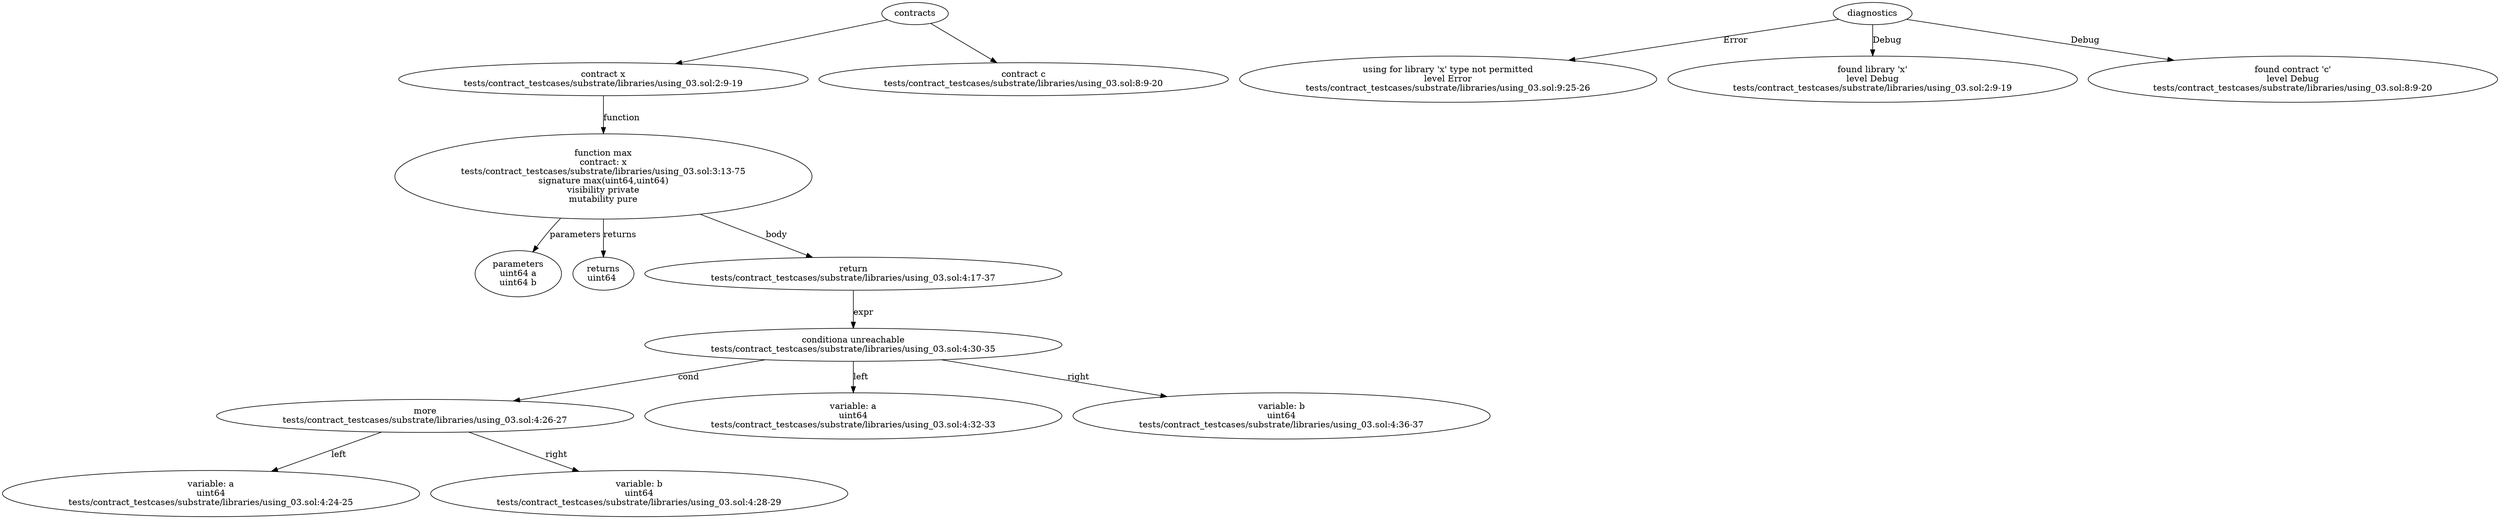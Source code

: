strict digraph "tests/contract_testcases/substrate/libraries/using_03.sol" {
	contract [label="contract x\ntests/contract_testcases/substrate/libraries/using_03.sol:2:9-19"]
	max [label="function max\ncontract: x\ntests/contract_testcases/substrate/libraries/using_03.sol:3:13-75\nsignature max(uint64,uint64)\nvisibility private\nmutability pure"]
	parameters [label="parameters\nuint64 a\nuint64 b"]
	returns [label="returns\nuint64 "]
	return [label="return\ntests/contract_testcases/substrate/libraries/using_03.sol:4:17-37"]
	conditional [label="conditiona unreachable\ntests/contract_testcases/substrate/libraries/using_03.sol:4:30-35"]
	more [label="more\ntests/contract_testcases/substrate/libraries/using_03.sol:4:26-27"]
	variable [label="variable: a\nuint64\ntests/contract_testcases/substrate/libraries/using_03.sol:4:24-25"]
	variable_9 [label="variable: b\nuint64\ntests/contract_testcases/substrate/libraries/using_03.sol:4:28-29"]
	variable_10 [label="variable: a\nuint64\ntests/contract_testcases/substrate/libraries/using_03.sol:4:32-33"]
	variable_11 [label="variable: b\nuint64\ntests/contract_testcases/substrate/libraries/using_03.sol:4:36-37"]
	contract_12 [label="contract c\ntests/contract_testcases/substrate/libraries/using_03.sol:8:9-20"]
	diagnostic [label="using for library 'x' type not permitted\nlevel Error\ntests/contract_testcases/substrate/libraries/using_03.sol:9:25-26"]
	diagnostic_15 [label="found library 'x'\nlevel Debug\ntests/contract_testcases/substrate/libraries/using_03.sol:2:9-19"]
	diagnostic_16 [label="found contract 'c'\nlevel Debug\ntests/contract_testcases/substrate/libraries/using_03.sol:8:9-20"]
	contracts -> contract
	contract -> max [label="function"]
	max -> parameters [label="parameters"]
	max -> returns [label="returns"]
	max -> return [label="body"]
	return -> conditional [label="expr"]
	conditional -> more [label="cond"]
	more -> variable [label="left"]
	more -> variable_9 [label="right"]
	conditional -> variable_10 [label="left"]
	conditional -> variable_11 [label="right"]
	contracts -> contract_12
	diagnostics -> diagnostic [label="Error"]
	diagnostics -> diagnostic_15 [label="Debug"]
	diagnostics -> diagnostic_16 [label="Debug"]
}
